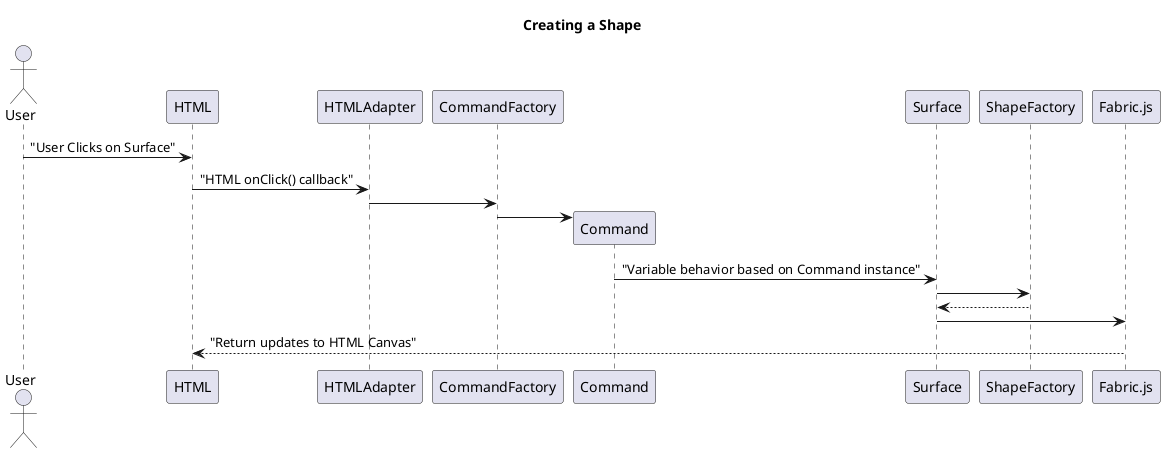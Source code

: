 @startuml 

title Creating a Shape

actor User 
User -> HTML : "User Clicks on Surface"
HTML -> HTMLAdapter : "HTML onClick() callback"
HTMLAdapter -> CommandFactory
create Command
CommandFactory -> Command
Command -> Surface : "Variable behavior based on Command instance"
Surface -> ShapeFactory
Surface <-- ShapeFactory
Surface -> Fabric.js
HTML <-- Fabric.js : "Return updates to HTML Canvas"

@enduml
